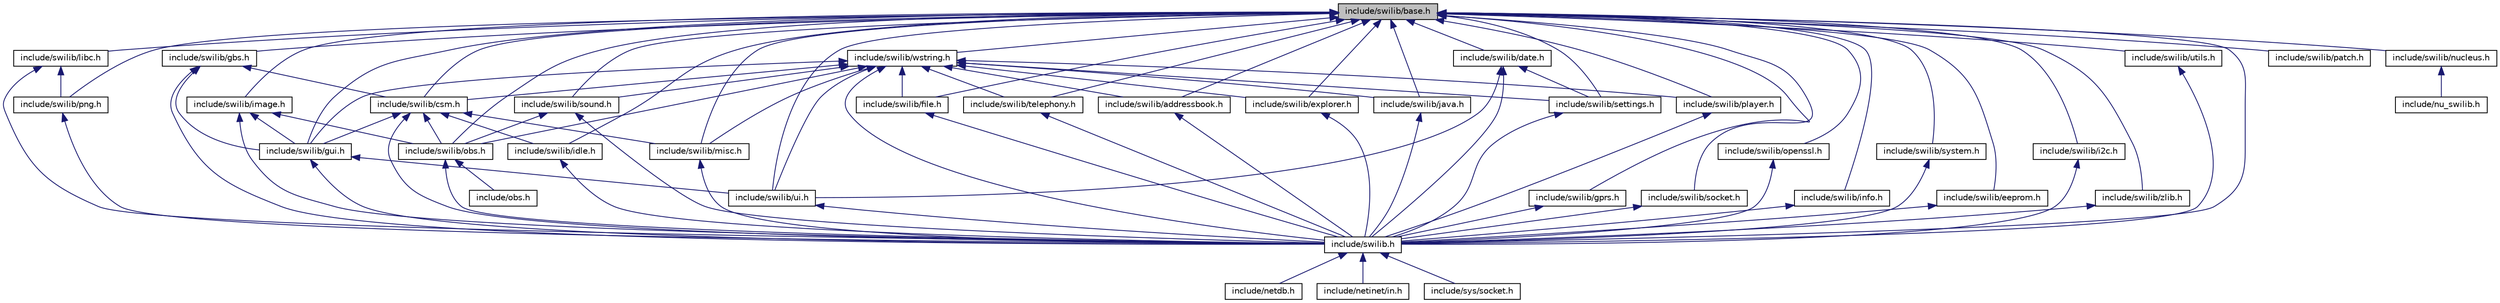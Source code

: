 digraph "include/swilib/base.h"
{
 // LATEX_PDF_SIZE
  edge [fontname="Helvetica",fontsize="10",labelfontname="Helvetica",labelfontsize="10"];
  node [fontname="Helvetica",fontsize="10",shape=record];
  Node1 [label="include/swilib/base.h",height=0.2,width=0.4,color="black", fillcolor="grey75", style="filled", fontcolor="black",tooltip=" "];
  Node1 -> Node2 [dir="back",color="midnightblue",fontsize="10",style="solid",fontname="Helvetica"];
  Node2 [label="include/swilib.h",height=0.2,width=0.4,color="black", fillcolor="white", style="filled",URL="$swilib_8h.html",tooltip=" "];
  Node2 -> Node3 [dir="back",color="midnightblue",fontsize="10",style="solid",fontname="Helvetica"];
  Node3 [label="include/netdb.h",height=0.2,width=0.4,color="black", fillcolor="white", style="filled",URL="$netdb_8h.html",tooltip=" "];
  Node2 -> Node4 [dir="back",color="midnightblue",fontsize="10",style="solid",fontname="Helvetica"];
  Node4 [label="include/netinet/in.h",height=0.2,width=0.4,color="black", fillcolor="white", style="filled",URL="$in_8h.html",tooltip=" "];
  Node2 -> Node5 [dir="back",color="midnightblue",fontsize="10",style="solid",fontname="Helvetica"];
  Node5 [label="include/sys/socket.h",height=0.2,width=0.4,color="black", fillcolor="white", style="filled",URL="$sys_2socket_8h.html",tooltip=" "];
  Node1 -> Node6 [dir="back",color="midnightblue",fontsize="10",style="solid",fontname="Helvetica"];
  Node6 [label="include/swilib/libc.h",height=0.2,width=0.4,color="black", fillcolor="white", style="filled",URL="$libc_8h.html",tooltip=" "];
  Node6 -> Node2 [dir="back",color="midnightblue",fontsize="10",style="solid",fontname="Helvetica"];
  Node6 -> Node7 [dir="back",color="midnightblue",fontsize="10",style="solid",fontname="Helvetica"];
  Node7 [label="include/swilib/png.h",height=0.2,width=0.4,color="black", fillcolor="white", style="filled",URL="$swilib_2png_8h.html",tooltip=" "];
  Node7 -> Node2 [dir="back",color="midnightblue",fontsize="10",style="solid",fontname="Helvetica"];
  Node1 -> Node8 [dir="back",color="midnightblue",fontsize="10",style="solid",fontname="Helvetica"];
  Node8 [label="include/swilib/wstring.h",height=0.2,width=0.4,color="black", fillcolor="white", style="filled",URL="$wstring_8h.html",tooltip=" "];
  Node8 -> Node2 [dir="back",color="midnightblue",fontsize="10",style="solid",fontname="Helvetica"];
  Node8 -> Node9 [dir="back",color="midnightblue",fontsize="10",style="solid",fontname="Helvetica"];
  Node9 [label="include/swilib/csm.h",height=0.2,width=0.4,color="black", fillcolor="white", style="filled",URL="$csm_8h.html",tooltip=" "];
  Node9 -> Node2 [dir="back",color="midnightblue",fontsize="10",style="solid",fontname="Helvetica"];
  Node9 -> Node10 [dir="back",color="midnightblue",fontsize="10",style="solid",fontname="Helvetica"];
  Node10 [label="include/swilib/gui.h",height=0.2,width=0.4,color="black", fillcolor="white", style="filled",URL="$gui_8h.html",tooltip=" "];
  Node10 -> Node2 [dir="back",color="midnightblue",fontsize="10",style="solid",fontname="Helvetica"];
  Node10 -> Node11 [dir="back",color="midnightblue",fontsize="10",style="solid",fontname="Helvetica"];
  Node11 [label="include/swilib/ui.h",height=0.2,width=0.4,color="black", fillcolor="white", style="filled",URL="$ui_8h.html",tooltip=" "];
  Node11 -> Node2 [dir="back",color="midnightblue",fontsize="10",style="solid",fontname="Helvetica"];
  Node9 -> Node12 [dir="back",color="midnightblue",fontsize="10",style="solid",fontname="Helvetica"];
  Node12 [label="include/swilib/obs.h",height=0.2,width=0.4,color="black", fillcolor="white", style="filled",URL="$swilib_2obs_8h.html",tooltip=" "];
  Node12 -> Node2 [dir="back",color="midnightblue",fontsize="10",style="solid",fontname="Helvetica"];
  Node12 -> Node13 [dir="back",color="midnightblue",fontsize="10",style="solid",fontname="Helvetica"];
  Node13 [label="include/obs.h",height=0.2,width=0.4,color="black", fillcolor="white", style="filled",URL="$obs_8h.html",tooltip=" "];
  Node9 -> Node14 [dir="back",color="midnightblue",fontsize="10",style="solid",fontname="Helvetica"];
  Node14 [label="include/swilib/misc.h",height=0.2,width=0.4,color="black", fillcolor="white", style="filled",URL="$misc_8h.html",tooltip=" "];
  Node14 -> Node2 [dir="back",color="midnightblue",fontsize="10",style="solid",fontname="Helvetica"];
  Node9 -> Node15 [dir="back",color="midnightblue",fontsize="10",style="solid",fontname="Helvetica"];
  Node15 [label="include/swilib/idle.h",height=0.2,width=0.4,color="black", fillcolor="white", style="filled",URL="$idle_8h.html",tooltip=" "];
  Node15 -> Node2 [dir="back",color="midnightblue",fontsize="10",style="solid",fontname="Helvetica"];
  Node8 -> Node10 [dir="back",color="midnightblue",fontsize="10",style="solid",fontname="Helvetica"];
  Node8 -> Node11 [dir="back",color="midnightblue",fontsize="10",style="solid",fontname="Helvetica"];
  Node8 -> Node16 [dir="back",color="midnightblue",fontsize="10",style="solid",fontname="Helvetica"];
  Node16 [label="include/swilib/file.h",height=0.2,width=0.4,color="black", fillcolor="white", style="filled",URL="$file_8h.html",tooltip=" "];
  Node16 -> Node2 [dir="back",color="midnightblue",fontsize="10",style="solid",fontname="Helvetica"];
  Node8 -> Node12 [dir="back",color="midnightblue",fontsize="10",style="solid",fontname="Helvetica"];
  Node8 -> Node17 [dir="back",color="midnightblue",fontsize="10",style="solid",fontname="Helvetica"];
  Node17 [label="include/swilib/sound.h",height=0.2,width=0.4,color="black", fillcolor="white", style="filled",URL="$sound_8h.html",tooltip=" "];
  Node17 -> Node2 [dir="back",color="midnightblue",fontsize="10",style="solid",fontname="Helvetica"];
  Node17 -> Node12 [dir="back",color="midnightblue",fontsize="10",style="solid",fontname="Helvetica"];
  Node8 -> Node18 [dir="back",color="midnightblue",fontsize="10",style="solid",fontname="Helvetica"];
  Node18 [label="include/swilib/settings.h",height=0.2,width=0.4,color="black", fillcolor="white", style="filled",URL="$settings_8h.html",tooltip=" "];
  Node18 -> Node2 [dir="back",color="midnightblue",fontsize="10",style="solid",fontname="Helvetica"];
  Node8 -> Node19 [dir="back",color="midnightblue",fontsize="10",style="solid",fontname="Helvetica"];
  Node19 [label="include/swilib/telephony.h",height=0.2,width=0.4,color="black", fillcolor="white", style="filled",URL="$telephony_8h.html",tooltip=" "];
  Node19 -> Node2 [dir="back",color="midnightblue",fontsize="10",style="solid",fontname="Helvetica"];
  Node8 -> Node20 [dir="back",color="midnightblue",fontsize="10",style="solid",fontname="Helvetica"];
  Node20 [label="include/swilib/addressbook.h",height=0.2,width=0.4,color="black", fillcolor="white", style="filled",URL="$addressbook_8h.html",tooltip=" "];
  Node20 -> Node2 [dir="back",color="midnightblue",fontsize="10",style="solid",fontname="Helvetica"];
  Node8 -> Node21 [dir="back",color="midnightblue",fontsize="10",style="solid",fontname="Helvetica"];
  Node21 [label="include/swilib/explorer.h",height=0.2,width=0.4,color="black", fillcolor="white", style="filled",URL="$explorer_8h.html",tooltip=" "];
  Node21 -> Node2 [dir="back",color="midnightblue",fontsize="10",style="solid",fontname="Helvetica"];
  Node8 -> Node22 [dir="back",color="midnightblue",fontsize="10",style="solid",fontname="Helvetica"];
  Node22 [label="include/swilib/java.h",height=0.2,width=0.4,color="black", fillcolor="white", style="filled",URL="$java_8h.html",tooltip=" "];
  Node22 -> Node2 [dir="back",color="midnightblue",fontsize="10",style="solid",fontname="Helvetica"];
  Node8 -> Node14 [dir="back",color="midnightblue",fontsize="10",style="solid",fontname="Helvetica"];
  Node8 -> Node23 [dir="back",color="midnightblue",fontsize="10",style="solid",fontname="Helvetica"];
  Node23 [label="include/swilib/player.h",height=0.2,width=0.4,color="black", fillcolor="white", style="filled",URL="$player_8h.html",tooltip=" "];
  Node23 -> Node2 [dir="back",color="midnightblue",fontsize="10",style="solid",fontname="Helvetica"];
  Node1 -> Node24 [dir="back",color="midnightblue",fontsize="10",style="solid",fontname="Helvetica"];
  Node24 [label="include/swilib/date.h",height=0.2,width=0.4,color="black", fillcolor="white", style="filled",URL="$date_8h.html",tooltip=" "];
  Node24 -> Node2 [dir="back",color="midnightblue",fontsize="10",style="solid",fontname="Helvetica"];
  Node24 -> Node11 [dir="back",color="midnightblue",fontsize="10",style="solid",fontname="Helvetica"];
  Node24 -> Node18 [dir="back",color="midnightblue",fontsize="10",style="solid",fontname="Helvetica"];
  Node1 -> Node25 [dir="back",color="midnightblue",fontsize="10",style="solid",fontname="Helvetica"];
  Node25 [label="include/swilib/gbs.h",height=0.2,width=0.4,color="black", fillcolor="white", style="filled",URL="$gbs_8h.html",tooltip=" "];
  Node25 -> Node2 [dir="back",color="midnightblue",fontsize="10",style="solid",fontname="Helvetica"];
  Node25 -> Node9 [dir="back",color="midnightblue",fontsize="10",style="solid",fontname="Helvetica"];
  Node25 -> Node10 [dir="back",color="midnightblue",fontsize="10",style="solid",fontname="Helvetica"];
  Node1 -> Node9 [dir="back",color="midnightblue",fontsize="10",style="solid",fontname="Helvetica"];
  Node1 -> Node10 [dir="back",color="midnightblue",fontsize="10",style="solid",fontname="Helvetica"];
  Node1 -> Node11 [dir="back",color="midnightblue",fontsize="10",style="solid",fontname="Helvetica"];
  Node1 -> Node16 [dir="back",color="midnightblue",fontsize="10",style="solid",fontname="Helvetica"];
  Node1 -> Node26 [dir="back",color="midnightblue",fontsize="10",style="solid",fontname="Helvetica"];
  Node26 [label="include/swilib/image.h",height=0.2,width=0.4,color="black", fillcolor="white", style="filled",URL="$image_8h.html",tooltip=" "];
  Node26 -> Node2 [dir="back",color="midnightblue",fontsize="10",style="solid",fontname="Helvetica"];
  Node26 -> Node10 [dir="back",color="midnightblue",fontsize="10",style="solid",fontname="Helvetica"];
  Node26 -> Node12 [dir="back",color="midnightblue",fontsize="10",style="solid",fontname="Helvetica"];
  Node1 -> Node7 [dir="back",color="midnightblue",fontsize="10",style="solid",fontname="Helvetica"];
  Node1 -> Node12 [dir="back",color="midnightblue",fontsize="10",style="solid",fontname="Helvetica"];
  Node1 -> Node17 [dir="back",color="midnightblue",fontsize="10",style="solid",fontname="Helvetica"];
  Node1 -> Node27 [dir="back",color="midnightblue",fontsize="10",style="solid",fontname="Helvetica"];
  Node27 [label="include/swilib/gprs.h",height=0.2,width=0.4,color="black", fillcolor="white", style="filled",URL="$gprs_8h.html",tooltip=" "];
  Node27 -> Node2 [dir="back",color="midnightblue",fontsize="10",style="solid",fontname="Helvetica"];
  Node1 -> Node28 [dir="back",color="midnightblue",fontsize="10",style="solid",fontname="Helvetica"];
  Node28 [label="include/swilib/socket.h",height=0.2,width=0.4,color="black", fillcolor="white", style="filled",URL="$swilib_2socket_8h.html",tooltip=" "];
  Node28 -> Node2 [dir="back",color="midnightblue",fontsize="10",style="solid",fontname="Helvetica"];
  Node1 -> Node29 [dir="back",color="midnightblue",fontsize="10",style="solid",fontname="Helvetica"];
  Node29 [label="include/swilib/openssl.h",height=0.2,width=0.4,color="black", fillcolor="white", style="filled",URL="$openssl_8h.html",tooltip=" "];
  Node29 -> Node2 [dir="back",color="midnightblue",fontsize="10",style="solid",fontname="Helvetica"];
  Node1 -> Node30 [dir="back",color="midnightblue",fontsize="10",style="solid",fontname="Helvetica"];
  Node30 [label="include/swilib/info.h",height=0.2,width=0.4,color="black", fillcolor="white", style="filled",URL="$info_8h.html",tooltip=" "];
  Node30 -> Node2 [dir="back",color="midnightblue",fontsize="10",style="solid",fontname="Helvetica"];
  Node1 -> Node31 [dir="back",color="midnightblue",fontsize="10",style="solid",fontname="Helvetica"];
  Node31 [label="include/swilib/system.h",height=0.2,width=0.4,color="black", fillcolor="white", style="filled",URL="$system_8h.html",tooltip=" "];
  Node31 -> Node2 [dir="back",color="midnightblue",fontsize="10",style="solid",fontname="Helvetica"];
  Node1 -> Node32 [dir="back",color="midnightblue",fontsize="10",style="solid",fontname="Helvetica"];
  Node32 [label="include/swilib/eeprom.h",height=0.2,width=0.4,color="black", fillcolor="white", style="filled",URL="$eeprom_8h.html",tooltip=" "];
  Node32 -> Node2 [dir="back",color="midnightblue",fontsize="10",style="solid",fontname="Helvetica"];
  Node1 -> Node18 [dir="back",color="midnightblue",fontsize="10",style="solid",fontname="Helvetica"];
  Node1 -> Node19 [dir="back",color="midnightblue",fontsize="10",style="solid",fontname="Helvetica"];
  Node1 -> Node20 [dir="back",color="midnightblue",fontsize="10",style="solid",fontname="Helvetica"];
  Node1 -> Node21 [dir="back",color="midnightblue",fontsize="10",style="solid",fontname="Helvetica"];
  Node1 -> Node22 [dir="back",color="midnightblue",fontsize="10",style="solid",fontname="Helvetica"];
  Node1 -> Node33 [dir="back",color="midnightblue",fontsize="10",style="solid",fontname="Helvetica"];
  Node33 [label="include/swilib/i2c.h",height=0.2,width=0.4,color="black", fillcolor="white", style="filled",URL="$i2c_8h.html",tooltip=" "];
  Node33 -> Node2 [dir="back",color="midnightblue",fontsize="10",style="solid",fontname="Helvetica"];
  Node1 -> Node34 [dir="back",color="midnightblue",fontsize="10",style="solid",fontname="Helvetica"];
  Node34 [label="include/swilib/zlib.h",height=0.2,width=0.4,color="black", fillcolor="white", style="filled",URL="$swilib_2zlib_8h.html",tooltip=" "];
  Node34 -> Node2 [dir="back",color="midnightblue",fontsize="10",style="solid",fontname="Helvetica"];
  Node1 -> Node35 [dir="back",color="midnightblue",fontsize="10",style="solid",fontname="Helvetica"];
  Node35 [label="include/swilib/utils.h",height=0.2,width=0.4,color="black", fillcolor="white", style="filled",URL="$utils_8h.html",tooltip=" "];
  Node35 -> Node2 [dir="back",color="midnightblue",fontsize="10",style="solid",fontname="Helvetica"];
  Node1 -> Node14 [dir="back",color="midnightblue",fontsize="10",style="solid",fontname="Helvetica"];
  Node1 -> Node36 [dir="back",color="midnightblue",fontsize="10",style="solid",fontname="Helvetica"];
  Node36 [label="include/swilib/patch.h",height=0.2,width=0.4,color="black", fillcolor="white", style="filled",URL="$patch_8h.html",tooltip=" "];
  Node1 -> Node15 [dir="back",color="midnightblue",fontsize="10",style="solid",fontname="Helvetica"];
  Node1 -> Node37 [dir="back",color="midnightblue",fontsize="10",style="solid",fontname="Helvetica"];
  Node37 [label="include/swilib/nucleus.h",height=0.2,width=0.4,color="black", fillcolor="white", style="filled",URL="$nucleus_8h.html",tooltip=" "];
  Node37 -> Node38 [dir="back",color="midnightblue",fontsize="10",style="solid",fontname="Helvetica"];
  Node38 [label="include/nu_swilib.h",height=0.2,width=0.4,color="black", fillcolor="white", style="filled",URL="$nu__swilib_8h.html",tooltip=" "];
  Node1 -> Node23 [dir="back",color="midnightblue",fontsize="10",style="solid",fontname="Helvetica"];
}
